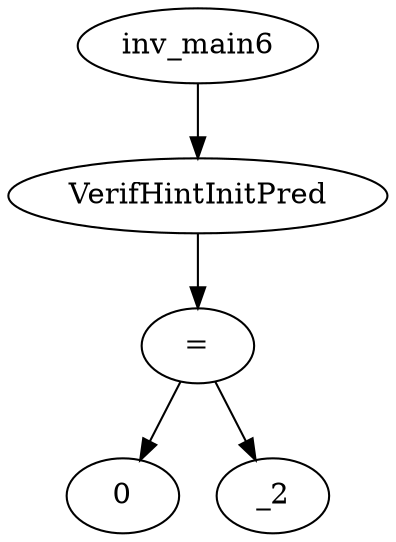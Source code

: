 digraph dag {
0 [label="inv_main6"];
1 [label="VerifHintInitPred"];
2 [label="="];
3 [label="0"];
4 [label="_2"];
0->1
1->2
2->4
2 -> 3
}
